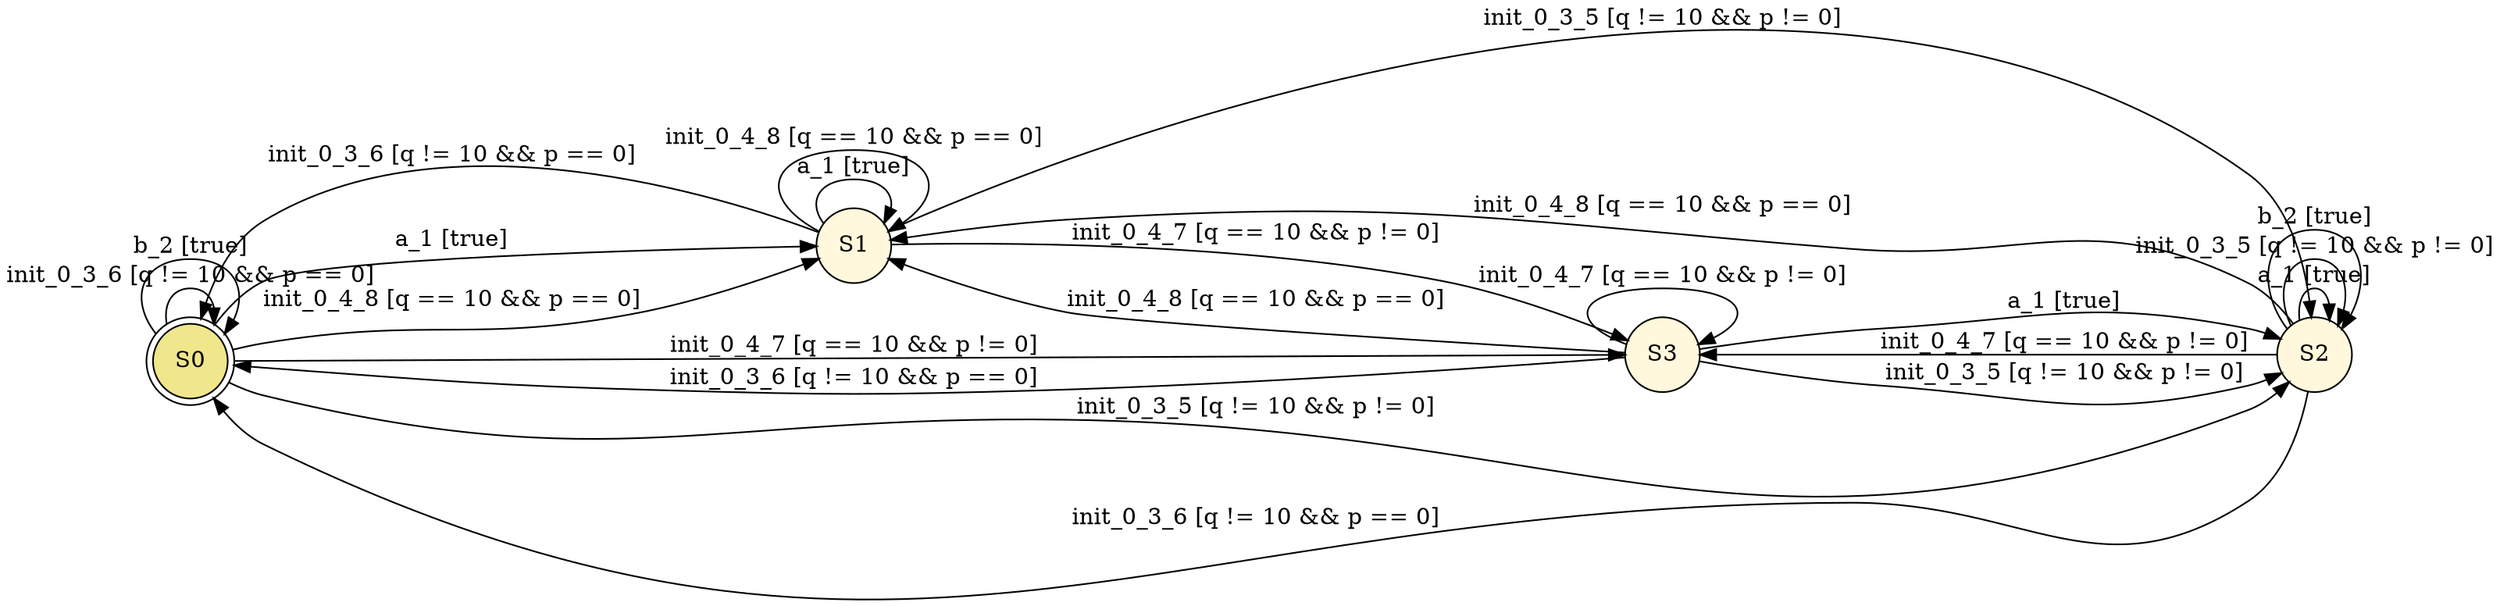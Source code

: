 digraph finite_state_machine {
  rankdir = LR;
  node [shape = doublecircle, style = filled, fillcolor = khaki]; S0;
  node [shape = circle, style = filled, fillcolor = cornsilk1];
  S0 -> S1 [ label = "a_1 [true]" ];
  S0 -> S0 [ label = "init_0_3_6 [q != 10 && p == 0]" ];
  S0 -> S2 [ label = "init_0_3_5 [q != 10 && p != 0]" ];
  S0 -> S0 [ label = "b_2 [true]" ];
  S0 -> S3 [ label = "init_0_4_7 [q == 10 && p != 0]" ];
  S0 -> S1 [ label = "init_0_4_8 [q == 10 && p == 0]" ];
  S1 -> S1 [ label = "a_1 [true]" ];
  S1 -> S0 [ label = "init_0_3_6 [q != 10 && p == 0]" ];
  S1 -> S2 [ label = "init_0_3_5 [q != 10 && p != 0]" ];
  S1 -> S3 [ label = "init_0_4_7 [q == 10 && p != 0]" ];
  S1 -> S1 [ label = "init_0_4_8 [q == 10 && p == 0]" ];
  S2 -> S2 [ label = "a_1 [true]" ];
  S2 -> S0 [ label = "init_0_3_6 [q != 10 && p == 0]" ];
  S2 -> S2 [ label = "init_0_3_5 [q != 10 && p != 0]" ];
  S2 -> S2 [ label = "b_2 [true]" ];
  S2 -> S3 [ label = "init_0_4_7 [q == 10 && p != 0]" ];
  S2 -> S1 [ label = "init_0_4_8 [q == 10 && p == 0]" ];
  S3 -> S2 [ label = "a_1 [true]" ];
  S3 -> S0 [ label = "init_0_3_6 [q != 10 && p == 0]" ];
  S3 -> S2 [ label = "init_0_3_5 [q != 10 && p != 0]" ];
  S3 -> S3 [ label = "init_0_4_7 [q == 10 && p != 0]" ];
  S3 -> S1 [ label = "init_0_4_8 [q == 10 && p == 0]" ];
}
